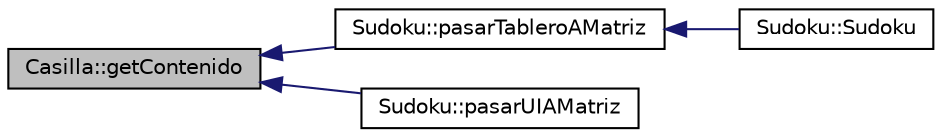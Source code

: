 digraph "Casilla::getContenido"
{
  edge [fontname="Helvetica",fontsize="10",labelfontname="Helvetica",labelfontsize="10"];
  node [fontname="Helvetica",fontsize="10",shape=record];
  rankdir="LR";
  Node1 [label="Casilla::getContenido",height=0.2,width=0.4,color="black", fillcolor="grey75", style="filled" fontcolor="black"];
  Node1 -> Node2 [dir="back",color="midnightblue",fontsize="10",style="solid",fontname="Helvetica"];
  Node2 [label="Sudoku::pasarTableroAMatriz",height=0.2,width=0.4,color="black", fillcolor="white", style="filled",URL="$class_sudoku.html#acaf701ef21d5f0a7278e499adf7b0cce",tooltip="Función que pasa los números de cada casilla a la respectiva posicion de la matriz. "];
  Node2 -> Node3 [dir="back",color="midnightblue",fontsize="10",style="solid",fontname="Helvetica"];
  Node3 [label="Sudoku::Sudoku",height=0.2,width=0.4,color="black", fillcolor="white", style="filled",URL="$class_sudoku.html#add26172d727a99b29e4cc1c99d17ead4"];
  Node1 -> Node4 [dir="back",color="midnightblue",fontsize="10",style="solid",fontname="Helvetica"];
  Node4 [label="Sudoku::pasarUIAMatriz",height=0.2,width=0.4,color="black", fillcolor="white", style="filled",URL="$class_sudoku.html#a677058aeea464de01058a2ead2825a38",tooltip="Pasa los valores del tablero gráfico al tablero lógico. "];
}
